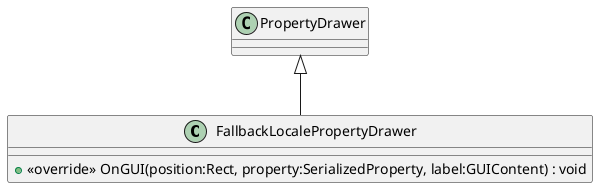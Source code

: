 @startuml
class FallbackLocalePropertyDrawer {
    + <<override>> OnGUI(position:Rect, property:SerializedProperty, label:GUIContent) : void
}
PropertyDrawer <|-- FallbackLocalePropertyDrawer
@enduml
